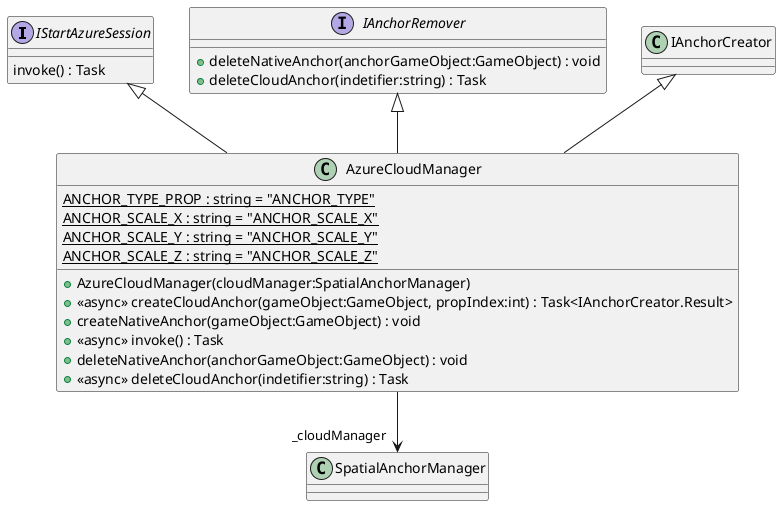 @startuml
interface IStartAzureSession {
    invoke() : Task
}
interface IAnchorRemover {
    + deleteNativeAnchor(anchorGameObject:GameObject) : void
    + deleteCloudAnchor(indetifier:string) : Task
}
class AzureCloudManager {
    {static} ANCHOR_TYPE_PROP : string = "ANCHOR_TYPE"
    {static} ANCHOR_SCALE_X : string = "ANCHOR_SCALE_X"
    {static} ANCHOR_SCALE_Y : string = "ANCHOR_SCALE_Y"
    {static} ANCHOR_SCALE_Z : string = "ANCHOR_SCALE_Z"
    + AzureCloudManager(cloudManager:SpatialAnchorManager)
    + <<async>> createCloudAnchor(gameObject:GameObject, propIndex:int) : Task<IAnchorCreator.Result>
    + createNativeAnchor(gameObject:GameObject) : void
    + <<async>> invoke() : Task
    + deleteNativeAnchor(anchorGameObject:GameObject) : void
    + <<async>> deleteCloudAnchor(indetifier:string) : Task
}
IAnchorCreator <|-- AzureCloudManager
IAnchorRemover <|-- AzureCloudManager
IStartAzureSession <|-- AzureCloudManager
AzureCloudManager --> "_cloudManager" SpatialAnchorManager
@enduml
